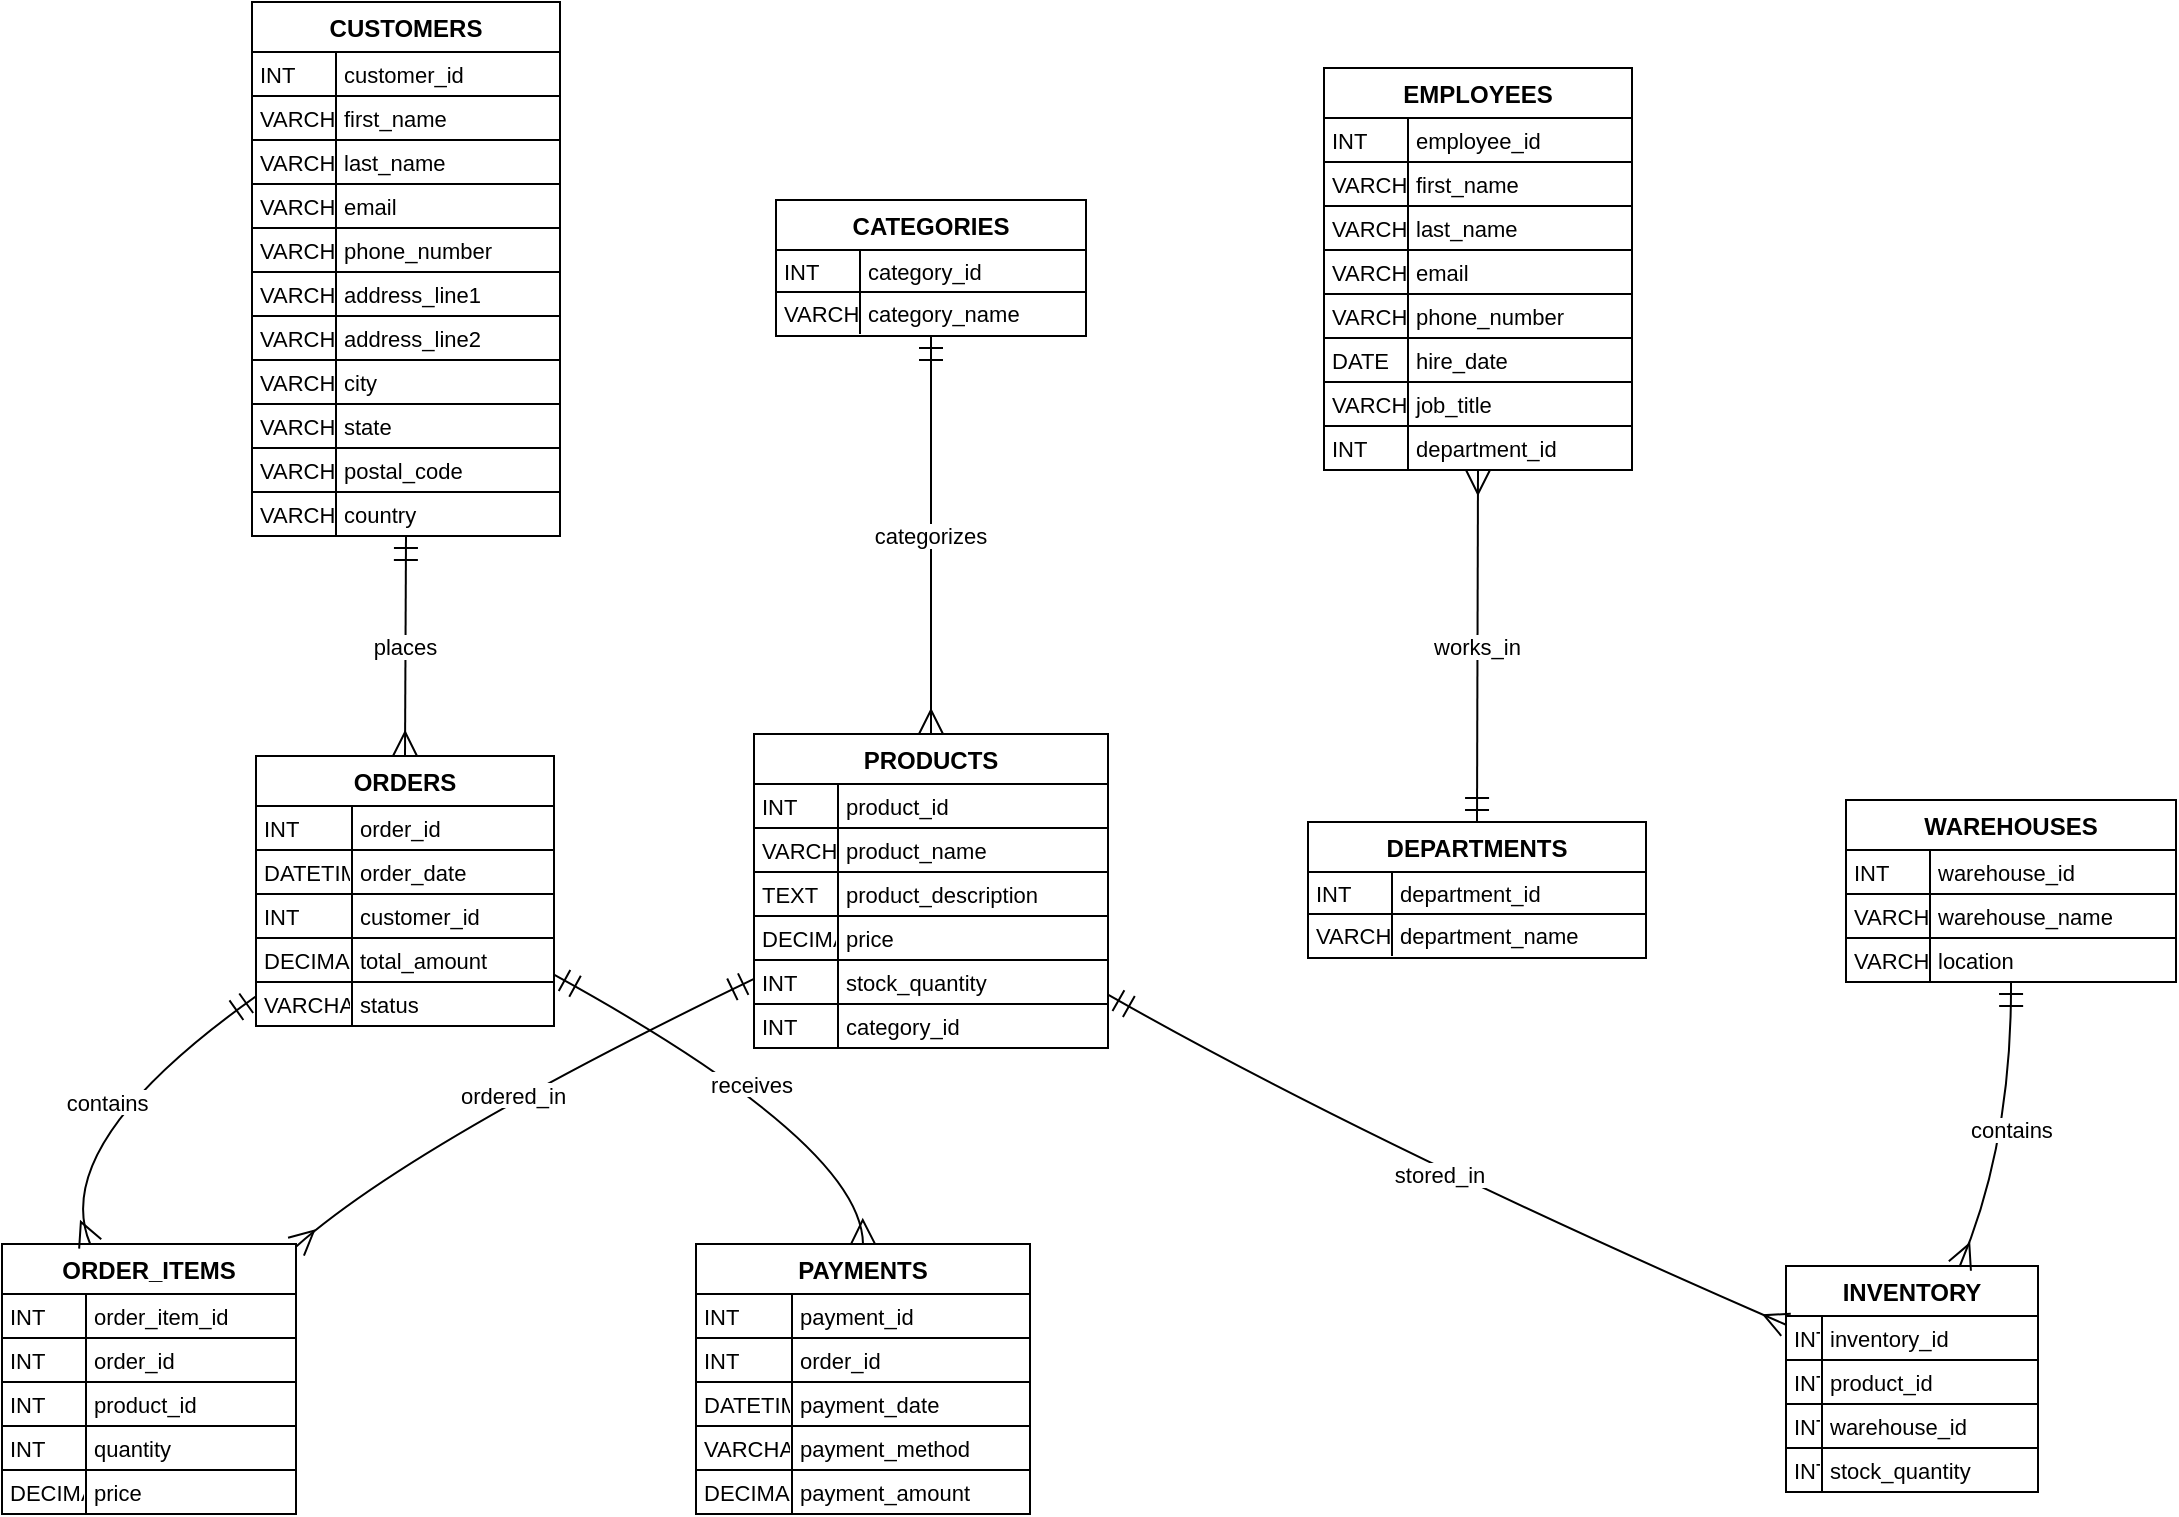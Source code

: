 <mxfile version="24.7.8">
  <diagram name="Page-1" id="r8Dfu65wty1_MkGn0qsw">
    <mxGraphModel dx="1050" dy="557" grid="1" gridSize="10" guides="1" tooltips="1" connect="1" arrows="1" fold="1" page="1" pageScale="1" pageWidth="850" pageHeight="1100" math="0" shadow="0">
      <root>
        <mxCell id="0" />
        <mxCell id="1" parent="0" />
        <mxCell id="YgHZ7c1HziSh-qsxgnrY-1" value="CUSTOMERS" style="shape=table;startSize=25;container=1;collapsible=0;childLayout=tableLayout;fixedRows=1;rowLines=1;fontStyle=1;align=center;resizeLast=1;" vertex="1" parent="1">
          <mxGeometry x="145" y="20" width="154" height="267" as="geometry" />
        </mxCell>
        <mxCell id="YgHZ7c1HziSh-qsxgnrY-2" style="shape=tableRow;horizontal=0;startSize=0;swimlaneHead=0;swimlaneBody=0;fillColor=none;collapsible=0;dropTarget=0;points=[[0,0.5],[1,0.5]];portConstraint=eastwest;top=0;left=0;right=0;bottom=0;" vertex="1" parent="YgHZ7c1HziSh-qsxgnrY-1">
          <mxGeometry y="25" width="154" height="22" as="geometry" />
        </mxCell>
        <mxCell id="YgHZ7c1HziSh-qsxgnrY-3" value="INT" style="shape=partialRectangle;connectable=0;fillColor=none;top=0;left=0;bottom=0;right=0;align=left;spacingLeft=2;overflow=hidden;fontSize=11;" vertex="1" parent="YgHZ7c1HziSh-qsxgnrY-2">
          <mxGeometry width="42" height="22" as="geometry">
            <mxRectangle width="42" height="22" as="alternateBounds" />
          </mxGeometry>
        </mxCell>
        <mxCell id="YgHZ7c1HziSh-qsxgnrY-4" value="customer_id" style="shape=partialRectangle;connectable=0;fillColor=none;top=0;left=0;bottom=0;right=0;align=left;spacingLeft=2;overflow=hidden;fontSize=11;" vertex="1" parent="YgHZ7c1HziSh-qsxgnrY-2">
          <mxGeometry x="42" width="112" height="22" as="geometry">
            <mxRectangle width="112" height="22" as="alternateBounds" />
          </mxGeometry>
        </mxCell>
        <mxCell id="YgHZ7c1HziSh-qsxgnrY-5" style="shape=tableRow;horizontal=0;startSize=0;swimlaneHead=0;swimlaneBody=0;fillColor=none;collapsible=0;dropTarget=0;points=[[0,0.5],[1,0.5]];portConstraint=eastwest;top=0;left=0;right=0;bottom=0;" vertex="1" parent="YgHZ7c1HziSh-qsxgnrY-1">
          <mxGeometry y="47" width="154" height="22" as="geometry" />
        </mxCell>
        <mxCell id="YgHZ7c1HziSh-qsxgnrY-6" value="VARCHAR" style="shape=partialRectangle;connectable=0;fillColor=none;top=0;left=0;bottom=0;right=0;align=left;spacingLeft=2;overflow=hidden;fontSize=11;" vertex="1" parent="YgHZ7c1HziSh-qsxgnrY-5">
          <mxGeometry width="42" height="22" as="geometry">
            <mxRectangle width="42" height="22" as="alternateBounds" />
          </mxGeometry>
        </mxCell>
        <mxCell id="YgHZ7c1HziSh-qsxgnrY-7" value="first_name" style="shape=partialRectangle;connectable=0;fillColor=none;top=0;left=0;bottom=0;right=0;align=left;spacingLeft=2;overflow=hidden;fontSize=11;" vertex="1" parent="YgHZ7c1HziSh-qsxgnrY-5">
          <mxGeometry x="42" width="112" height="22" as="geometry">
            <mxRectangle width="112" height="22" as="alternateBounds" />
          </mxGeometry>
        </mxCell>
        <mxCell id="YgHZ7c1HziSh-qsxgnrY-8" style="shape=tableRow;horizontal=0;startSize=0;swimlaneHead=0;swimlaneBody=0;fillColor=none;collapsible=0;dropTarget=0;points=[[0,0.5],[1,0.5]];portConstraint=eastwest;top=0;left=0;right=0;bottom=0;" vertex="1" parent="YgHZ7c1HziSh-qsxgnrY-1">
          <mxGeometry y="69" width="154" height="22" as="geometry" />
        </mxCell>
        <mxCell id="YgHZ7c1HziSh-qsxgnrY-9" value="VARCHAR" style="shape=partialRectangle;connectable=0;fillColor=none;top=0;left=0;bottom=0;right=0;align=left;spacingLeft=2;overflow=hidden;fontSize=11;" vertex="1" parent="YgHZ7c1HziSh-qsxgnrY-8">
          <mxGeometry width="42" height="22" as="geometry">
            <mxRectangle width="42" height="22" as="alternateBounds" />
          </mxGeometry>
        </mxCell>
        <mxCell id="YgHZ7c1HziSh-qsxgnrY-10" value="last_name" style="shape=partialRectangle;connectable=0;fillColor=none;top=0;left=0;bottom=0;right=0;align=left;spacingLeft=2;overflow=hidden;fontSize=11;" vertex="1" parent="YgHZ7c1HziSh-qsxgnrY-8">
          <mxGeometry x="42" width="112" height="22" as="geometry">
            <mxRectangle width="112" height="22" as="alternateBounds" />
          </mxGeometry>
        </mxCell>
        <mxCell id="YgHZ7c1HziSh-qsxgnrY-11" style="shape=tableRow;horizontal=0;startSize=0;swimlaneHead=0;swimlaneBody=0;fillColor=none;collapsible=0;dropTarget=0;points=[[0,0.5],[1,0.5]];portConstraint=eastwest;top=0;left=0;right=0;bottom=0;" vertex="1" parent="YgHZ7c1HziSh-qsxgnrY-1">
          <mxGeometry y="91" width="154" height="22" as="geometry" />
        </mxCell>
        <mxCell id="YgHZ7c1HziSh-qsxgnrY-12" value="VARCHAR" style="shape=partialRectangle;connectable=0;fillColor=none;top=0;left=0;bottom=0;right=0;align=left;spacingLeft=2;overflow=hidden;fontSize=11;" vertex="1" parent="YgHZ7c1HziSh-qsxgnrY-11">
          <mxGeometry width="42" height="22" as="geometry">
            <mxRectangle width="42" height="22" as="alternateBounds" />
          </mxGeometry>
        </mxCell>
        <mxCell id="YgHZ7c1HziSh-qsxgnrY-13" value="email" style="shape=partialRectangle;connectable=0;fillColor=none;top=0;left=0;bottom=0;right=0;align=left;spacingLeft=2;overflow=hidden;fontSize=11;" vertex="1" parent="YgHZ7c1HziSh-qsxgnrY-11">
          <mxGeometry x="42" width="112" height="22" as="geometry">
            <mxRectangle width="112" height="22" as="alternateBounds" />
          </mxGeometry>
        </mxCell>
        <mxCell id="YgHZ7c1HziSh-qsxgnrY-14" style="shape=tableRow;horizontal=0;startSize=0;swimlaneHead=0;swimlaneBody=0;fillColor=none;collapsible=0;dropTarget=0;points=[[0,0.5],[1,0.5]];portConstraint=eastwest;top=0;left=0;right=0;bottom=0;" vertex="1" parent="YgHZ7c1HziSh-qsxgnrY-1">
          <mxGeometry y="113" width="154" height="22" as="geometry" />
        </mxCell>
        <mxCell id="YgHZ7c1HziSh-qsxgnrY-15" value="VARCHAR" style="shape=partialRectangle;connectable=0;fillColor=none;top=0;left=0;bottom=0;right=0;align=left;spacingLeft=2;overflow=hidden;fontSize=11;" vertex="1" parent="YgHZ7c1HziSh-qsxgnrY-14">
          <mxGeometry width="42" height="22" as="geometry">
            <mxRectangle width="42" height="22" as="alternateBounds" />
          </mxGeometry>
        </mxCell>
        <mxCell id="YgHZ7c1HziSh-qsxgnrY-16" value="phone_number" style="shape=partialRectangle;connectable=0;fillColor=none;top=0;left=0;bottom=0;right=0;align=left;spacingLeft=2;overflow=hidden;fontSize=11;" vertex="1" parent="YgHZ7c1HziSh-qsxgnrY-14">
          <mxGeometry x="42" width="112" height="22" as="geometry">
            <mxRectangle width="112" height="22" as="alternateBounds" />
          </mxGeometry>
        </mxCell>
        <mxCell id="YgHZ7c1HziSh-qsxgnrY-17" style="shape=tableRow;horizontal=0;startSize=0;swimlaneHead=0;swimlaneBody=0;fillColor=none;collapsible=0;dropTarget=0;points=[[0,0.5],[1,0.5]];portConstraint=eastwest;top=0;left=0;right=0;bottom=0;" vertex="1" parent="YgHZ7c1HziSh-qsxgnrY-1">
          <mxGeometry y="135" width="154" height="22" as="geometry" />
        </mxCell>
        <mxCell id="YgHZ7c1HziSh-qsxgnrY-18" value="VARCHAR" style="shape=partialRectangle;connectable=0;fillColor=none;top=0;left=0;bottom=0;right=0;align=left;spacingLeft=2;overflow=hidden;fontSize=11;" vertex="1" parent="YgHZ7c1HziSh-qsxgnrY-17">
          <mxGeometry width="42" height="22" as="geometry">
            <mxRectangle width="42" height="22" as="alternateBounds" />
          </mxGeometry>
        </mxCell>
        <mxCell id="YgHZ7c1HziSh-qsxgnrY-19" value="address_line1" style="shape=partialRectangle;connectable=0;fillColor=none;top=0;left=0;bottom=0;right=0;align=left;spacingLeft=2;overflow=hidden;fontSize=11;" vertex="1" parent="YgHZ7c1HziSh-qsxgnrY-17">
          <mxGeometry x="42" width="112" height="22" as="geometry">
            <mxRectangle width="112" height="22" as="alternateBounds" />
          </mxGeometry>
        </mxCell>
        <mxCell id="YgHZ7c1HziSh-qsxgnrY-20" style="shape=tableRow;horizontal=0;startSize=0;swimlaneHead=0;swimlaneBody=0;fillColor=none;collapsible=0;dropTarget=0;points=[[0,0.5],[1,0.5]];portConstraint=eastwest;top=0;left=0;right=0;bottom=0;" vertex="1" parent="YgHZ7c1HziSh-qsxgnrY-1">
          <mxGeometry y="157" width="154" height="22" as="geometry" />
        </mxCell>
        <mxCell id="YgHZ7c1HziSh-qsxgnrY-21" value="VARCHAR" style="shape=partialRectangle;connectable=0;fillColor=none;top=0;left=0;bottom=0;right=0;align=left;spacingLeft=2;overflow=hidden;fontSize=11;" vertex="1" parent="YgHZ7c1HziSh-qsxgnrY-20">
          <mxGeometry width="42" height="22" as="geometry">
            <mxRectangle width="42" height="22" as="alternateBounds" />
          </mxGeometry>
        </mxCell>
        <mxCell id="YgHZ7c1HziSh-qsxgnrY-22" value="address_line2" style="shape=partialRectangle;connectable=0;fillColor=none;top=0;left=0;bottom=0;right=0;align=left;spacingLeft=2;overflow=hidden;fontSize=11;" vertex="1" parent="YgHZ7c1HziSh-qsxgnrY-20">
          <mxGeometry x="42" width="112" height="22" as="geometry">
            <mxRectangle width="112" height="22" as="alternateBounds" />
          </mxGeometry>
        </mxCell>
        <mxCell id="YgHZ7c1HziSh-qsxgnrY-23" style="shape=tableRow;horizontal=0;startSize=0;swimlaneHead=0;swimlaneBody=0;fillColor=none;collapsible=0;dropTarget=0;points=[[0,0.5],[1,0.5]];portConstraint=eastwest;top=0;left=0;right=0;bottom=0;" vertex="1" parent="YgHZ7c1HziSh-qsxgnrY-1">
          <mxGeometry y="179" width="154" height="22" as="geometry" />
        </mxCell>
        <mxCell id="YgHZ7c1HziSh-qsxgnrY-24" value="VARCHAR" style="shape=partialRectangle;connectable=0;fillColor=none;top=0;left=0;bottom=0;right=0;align=left;spacingLeft=2;overflow=hidden;fontSize=11;" vertex="1" parent="YgHZ7c1HziSh-qsxgnrY-23">
          <mxGeometry width="42" height="22" as="geometry">
            <mxRectangle width="42" height="22" as="alternateBounds" />
          </mxGeometry>
        </mxCell>
        <mxCell id="YgHZ7c1HziSh-qsxgnrY-25" value="city" style="shape=partialRectangle;connectable=0;fillColor=none;top=0;left=0;bottom=0;right=0;align=left;spacingLeft=2;overflow=hidden;fontSize=11;" vertex="1" parent="YgHZ7c1HziSh-qsxgnrY-23">
          <mxGeometry x="42" width="112" height="22" as="geometry">
            <mxRectangle width="112" height="22" as="alternateBounds" />
          </mxGeometry>
        </mxCell>
        <mxCell id="YgHZ7c1HziSh-qsxgnrY-26" style="shape=tableRow;horizontal=0;startSize=0;swimlaneHead=0;swimlaneBody=0;fillColor=none;collapsible=0;dropTarget=0;points=[[0,0.5],[1,0.5]];portConstraint=eastwest;top=0;left=0;right=0;bottom=0;" vertex="1" parent="YgHZ7c1HziSh-qsxgnrY-1">
          <mxGeometry y="201" width="154" height="22" as="geometry" />
        </mxCell>
        <mxCell id="YgHZ7c1HziSh-qsxgnrY-27" value="VARCHAR" style="shape=partialRectangle;connectable=0;fillColor=none;top=0;left=0;bottom=0;right=0;align=left;spacingLeft=2;overflow=hidden;fontSize=11;" vertex="1" parent="YgHZ7c1HziSh-qsxgnrY-26">
          <mxGeometry width="42" height="22" as="geometry">
            <mxRectangle width="42" height="22" as="alternateBounds" />
          </mxGeometry>
        </mxCell>
        <mxCell id="YgHZ7c1HziSh-qsxgnrY-28" value="state" style="shape=partialRectangle;connectable=0;fillColor=none;top=0;left=0;bottom=0;right=0;align=left;spacingLeft=2;overflow=hidden;fontSize=11;" vertex="1" parent="YgHZ7c1HziSh-qsxgnrY-26">
          <mxGeometry x="42" width="112" height="22" as="geometry">
            <mxRectangle width="112" height="22" as="alternateBounds" />
          </mxGeometry>
        </mxCell>
        <mxCell id="YgHZ7c1HziSh-qsxgnrY-29" style="shape=tableRow;horizontal=0;startSize=0;swimlaneHead=0;swimlaneBody=0;fillColor=none;collapsible=0;dropTarget=0;points=[[0,0.5],[1,0.5]];portConstraint=eastwest;top=0;left=0;right=0;bottom=0;" vertex="1" parent="YgHZ7c1HziSh-qsxgnrY-1">
          <mxGeometry y="223" width="154" height="22" as="geometry" />
        </mxCell>
        <mxCell id="YgHZ7c1HziSh-qsxgnrY-30" value="VARCHAR" style="shape=partialRectangle;connectable=0;fillColor=none;top=0;left=0;bottom=0;right=0;align=left;spacingLeft=2;overflow=hidden;fontSize=11;" vertex="1" parent="YgHZ7c1HziSh-qsxgnrY-29">
          <mxGeometry width="42" height="22" as="geometry">
            <mxRectangle width="42" height="22" as="alternateBounds" />
          </mxGeometry>
        </mxCell>
        <mxCell id="YgHZ7c1HziSh-qsxgnrY-31" value="postal_code" style="shape=partialRectangle;connectable=0;fillColor=none;top=0;left=0;bottom=0;right=0;align=left;spacingLeft=2;overflow=hidden;fontSize=11;" vertex="1" parent="YgHZ7c1HziSh-qsxgnrY-29">
          <mxGeometry x="42" width="112" height="22" as="geometry">
            <mxRectangle width="112" height="22" as="alternateBounds" />
          </mxGeometry>
        </mxCell>
        <mxCell id="YgHZ7c1HziSh-qsxgnrY-32" style="shape=tableRow;horizontal=0;startSize=0;swimlaneHead=0;swimlaneBody=0;fillColor=none;collapsible=0;dropTarget=0;points=[[0,0.5],[1,0.5]];portConstraint=eastwest;top=0;left=0;right=0;bottom=0;" vertex="1" parent="YgHZ7c1HziSh-qsxgnrY-1">
          <mxGeometry y="245" width="154" height="22" as="geometry" />
        </mxCell>
        <mxCell id="YgHZ7c1HziSh-qsxgnrY-33" value="VARCHAR" style="shape=partialRectangle;connectable=0;fillColor=none;top=0;left=0;bottom=0;right=0;align=left;spacingLeft=2;overflow=hidden;fontSize=11;" vertex="1" parent="YgHZ7c1HziSh-qsxgnrY-32">
          <mxGeometry width="42" height="22" as="geometry">
            <mxRectangle width="42" height="22" as="alternateBounds" />
          </mxGeometry>
        </mxCell>
        <mxCell id="YgHZ7c1HziSh-qsxgnrY-34" value="country" style="shape=partialRectangle;connectable=0;fillColor=none;top=0;left=0;bottom=0;right=0;align=left;spacingLeft=2;overflow=hidden;fontSize=11;" vertex="1" parent="YgHZ7c1HziSh-qsxgnrY-32">
          <mxGeometry x="42" width="112" height="22" as="geometry">
            <mxRectangle width="112" height="22" as="alternateBounds" />
          </mxGeometry>
        </mxCell>
        <mxCell id="YgHZ7c1HziSh-qsxgnrY-35" value="PRODUCTS" style="shape=table;startSize=25;container=1;collapsible=0;childLayout=tableLayout;fixedRows=1;rowLines=1;fontStyle=1;align=center;resizeLast=1;" vertex="1" parent="1">
          <mxGeometry x="396" y="386" width="177" height="157" as="geometry" />
        </mxCell>
        <mxCell id="YgHZ7c1HziSh-qsxgnrY-36" style="shape=tableRow;horizontal=0;startSize=0;swimlaneHead=0;swimlaneBody=0;fillColor=none;collapsible=0;dropTarget=0;points=[[0,0.5],[1,0.5]];portConstraint=eastwest;top=0;left=0;right=0;bottom=0;" vertex="1" parent="YgHZ7c1HziSh-qsxgnrY-35">
          <mxGeometry y="25" width="177" height="22" as="geometry" />
        </mxCell>
        <mxCell id="YgHZ7c1HziSh-qsxgnrY-37" value="INT" style="shape=partialRectangle;connectable=0;fillColor=none;top=0;left=0;bottom=0;right=0;align=left;spacingLeft=2;overflow=hidden;fontSize=11;" vertex="1" parent="YgHZ7c1HziSh-qsxgnrY-36">
          <mxGeometry width="42" height="22" as="geometry">
            <mxRectangle width="42" height="22" as="alternateBounds" />
          </mxGeometry>
        </mxCell>
        <mxCell id="YgHZ7c1HziSh-qsxgnrY-38" value="product_id" style="shape=partialRectangle;connectable=0;fillColor=none;top=0;left=0;bottom=0;right=0;align=left;spacingLeft=2;overflow=hidden;fontSize=11;" vertex="1" parent="YgHZ7c1HziSh-qsxgnrY-36">
          <mxGeometry x="42" width="135" height="22" as="geometry">
            <mxRectangle width="135" height="22" as="alternateBounds" />
          </mxGeometry>
        </mxCell>
        <mxCell id="YgHZ7c1HziSh-qsxgnrY-39" style="shape=tableRow;horizontal=0;startSize=0;swimlaneHead=0;swimlaneBody=0;fillColor=none;collapsible=0;dropTarget=0;points=[[0,0.5],[1,0.5]];portConstraint=eastwest;top=0;left=0;right=0;bottom=0;" vertex="1" parent="YgHZ7c1HziSh-qsxgnrY-35">
          <mxGeometry y="47" width="177" height="22" as="geometry" />
        </mxCell>
        <mxCell id="YgHZ7c1HziSh-qsxgnrY-40" value="VARCHAR" style="shape=partialRectangle;connectable=0;fillColor=none;top=0;left=0;bottom=0;right=0;align=left;spacingLeft=2;overflow=hidden;fontSize=11;" vertex="1" parent="YgHZ7c1HziSh-qsxgnrY-39">
          <mxGeometry width="42" height="22" as="geometry">
            <mxRectangle width="42" height="22" as="alternateBounds" />
          </mxGeometry>
        </mxCell>
        <mxCell id="YgHZ7c1HziSh-qsxgnrY-41" value="product_name" style="shape=partialRectangle;connectable=0;fillColor=none;top=0;left=0;bottom=0;right=0;align=left;spacingLeft=2;overflow=hidden;fontSize=11;" vertex="1" parent="YgHZ7c1HziSh-qsxgnrY-39">
          <mxGeometry x="42" width="135" height="22" as="geometry">
            <mxRectangle width="135" height="22" as="alternateBounds" />
          </mxGeometry>
        </mxCell>
        <mxCell id="YgHZ7c1HziSh-qsxgnrY-42" style="shape=tableRow;horizontal=0;startSize=0;swimlaneHead=0;swimlaneBody=0;fillColor=none;collapsible=0;dropTarget=0;points=[[0,0.5],[1,0.5]];portConstraint=eastwest;top=0;left=0;right=0;bottom=0;" vertex="1" parent="YgHZ7c1HziSh-qsxgnrY-35">
          <mxGeometry y="69" width="177" height="22" as="geometry" />
        </mxCell>
        <mxCell id="YgHZ7c1HziSh-qsxgnrY-43" value="TEXT" style="shape=partialRectangle;connectable=0;fillColor=none;top=0;left=0;bottom=0;right=0;align=left;spacingLeft=2;overflow=hidden;fontSize=11;" vertex="1" parent="YgHZ7c1HziSh-qsxgnrY-42">
          <mxGeometry width="42" height="22" as="geometry">
            <mxRectangle width="42" height="22" as="alternateBounds" />
          </mxGeometry>
        </mxCell>
        <mxCell id="YgHZ7c1HziSh-qsxgnrY-44" value="product_description" style="shape=partialRectangle;connectable=0;fillColor=none;top=0;left=0;bottom=0;right=0;align=left;spacingLeft=2;overflow=hidden;fontSize=11;" vertex="1" parent="YgHZ7c1HziSh-qsxgnrY-42">
          <mxGeometry x="42" width="135" height="22" as="geometry">
            <mxRectangle width="135" height="22" as="alternateBounds" />
          </mxGeometry>
        </mxCell>
        <mxCell id="YgHZ7c1HziSh-qsxgnrY-45" style="shape=tableRow;horizontal=0;startSize=0;swimlaneHead=0;swimlaneBody=0;fillColor=none;collapsible=0;dropTarget=0;points=[[0,0.5],[1,0.5]];portConstraint=eastwest;top=0;left=0;right=0;bottom=0;" vertex="1" parent="YgHZ7c1HziSh-qsxgnrY-35">
          <mxGeometry y="91" width="177" height="22" as="geometry" />
        </mxCell>
        <mxCell id="YgHZ7c1HziSh-qsxgnrY-46" value="DECIMAL" style="shape=partialRectangle;connectable=0;fillColor=none;top=0;left=0;bottom=0;right=0;align=left;spacingLeft=2;overflow=hidden;fontSize=11;" vertex="1" parent="YgHZ7c1HziSh-qsxgnrY-45">
          <mxGeometry width="42" height="22" as="geometry">
            <mxRectangle width="42" height="22" as="alternateBounds" />
          </mxGeometry>
        </mxCell>
        <mxCell id="YgHZ7c1HziSh-qsxgnrY-47" value="price" style="shape=partialRectangle;connectable=0;fillColor=none;top=0;left=0;bottom=0;right=0;align=left;spacingLeft=2;overflow=hidden;fontSize=11;" vertex="1" parent="YgHZ7c1HziSh-qsxgnrY-45">
          <mxGeometry x="42" width="135" height="22" as="geometry">
            <mxRectangle width="135" height="22" as="alternateBounds" />
          </mxGeometry>
        </mxCell>
        <mxCell id="YgHZ7c1HziSh-qsxgnrY-48" style="shape=tableRow;horizontal=0;startSize=0;swimlaneHead=0;swimlaneBody=0;fillColor=none;collapsible=0;dropTarget=0;points=[[0,0.5],[1,0.5]];portConstraint=eastwest;top=0;left=0;right=0;bottom=0;" vertex="1" parent="YgHZ7c1HziSh-qsxgnrY-35">
          <mxGeometry y="113" width="177" height="22" as="geometry" />
        </mxCell>
        <mxCell id="YgHZ7c1HziSh-qsxgnrY-49" value="INT" style="shape=partialRectangle;connectable=0;fillColor=none;top=0;left=0;bottom=0;right=0;align=left;spacingLeft=2;overflow=hidden;fontSize=11;" vertex="1" parent="YgHZ7c1HziSh-qsxgnrY-48">
          <mxGeometry width="42" height="22" as="geometry">
            <mxRectangle width="42" height="22" as="alternateBounds" />
          </mxGeometry>
        </mxCell>
        <mxCell id="YgHZ7c1HziSh-qsxgnrY-50" value="stock_quantity" style="shape=partialRectangle;connectable=0;fillColor=none;top=0;left=0;bottom=0;right=0;align=left;spacingLeft=2;overflow=hidden;fontSize=11;" vertex="1" parent="YgHZ7c1HziSh-qsxgnrY-48">
          <mxGeometry x="42" width="135" height="22" as="geometry">
            <mxRectangle width="135" height="22" as="alternateBounds" />
          </mxGeometry>
        </mxCell>
        <mxCell id="YgHZ7c1HziSh-qsxgnrY-51" style="shape=tableRow;horizontal=0;startSize=0;swimlaneHead=0;swimlaneBody=0;fillColor=none;collapsible=0;dropTarget=0;points=[[0,0.5],[1,0.5]];portConstraint=eastwest;top=0;left=0;right=0;bottom=0;" vertex="1" parent="YgHZ7c1HziSh-qsxgnrY-35">
          <mxGeometry y="135" width="177" height="22" as="geometry" />
        </mxCell>
        <mxCell id="YgHZ7c1HziSh-qsxgnrY-52" value="INT" style="shape=partialRectangle;connectable=0;fillColor=none;top=0;left=0;bottom=0;right=0;align=left;spacingLeft=2;overflow=hidden;fontSize=11;" vertex="1" parent="YgHZ7c1HziSh-qsxgnrY-51">
          <mxGeometry width="42" height="22" as="geometry">
            <mxRectangle width="42" height="22" as="alternateBounds" />
          </mxGeometry>
        </mxCell>
        <mxCell id="YgHZ7c1HziSh-qsxgnrY-53" value="category_id" style="shape=partialRectangle;connectable=0;fillColor=none;top=0;left=0;bottom=0;right=0;align=left;spacingLeft=2;overflow=hidden;fontSize=11;" vertex="1" parent="YgHZ7c1HziSh-qsxgnrY-51">
          <mxGeometry x="42" width="135" height="22" as="geometry">
            <mxRectangle width="135" height="22" as="alternateBounds" />
          </mxGeometry>
        </mxCell>
        <mxCell id="YgHZ7c1HziSh-qsxgnrY-54" value="ORDERS" style="shape=table;startSize=25;container=1;collapsible=0;childLayout=tableLayout;fixedRows=1;rowLines=1;fontStyle=1;align=center;resizeLast=1;" vertex="1" parent="1">
          <mxGeometry x="147" y="397" width="149" height="135" as="geometry" />
        </mxCell>
        <mxCell id="YgHZ7c1HziSh-qsxgnrY-55" style="shape=tableRow;horizontal=0;startSize=0;swimlaneHead=0;swimlaneBody=0;fillColor=none;collapsible=0;dropTarget=0;points=[[0,0.5],[1,0.5]];portConstraint=eastwest;top=0;left=0;right=0;bottom=0;" vertex="1" parent="YgHZ7c1HziSh-qsxgnrY-54">
          <mxGeometry y="25" width="149" height="22" as="geometry" />
        </mxCell>
        <mxCell id="YgHZ7c1HziSh-qsxgnrY-56" value="INT" style="shape=partialRectangle;connectable=0;fillColor=none;top=0;left=0;bottom=0;right=0;align=left;spacingLeft=2;overflow=hidden;fontSize=11;" vertex="1" parent="YgHZ7c1HziSh-qsxgnrY-55">
          <mxGeometry width="48" height="22" as="geometry">
            <mxRectangle width="48" height="22" as="alternateBounds" />
          </mxGeometry>
        </mxCell>
        <mxCell id="YgHZ7c1HziSh-qsxgnrY-57" value="order_id" style="shape=partialRectangle;connectable=0;fillColor=none;top=0;left=0;bottom=0;right=0;align=left;spacingLeft=2;overflow=hidden;fontSize=11;" vertex="1" parent="YgHZ7c1HziSh-qsxgnrY-55">
          <mxGeometry x="48" width="101" height="22" as="geometry">
            <mxRectangle width="101" height="22" as="alternateBounds" />
          </mxGeometry>
        </mxCell>
        <mxCell id="YgHZ7c1HziSh-qsxgnrY-58" style="shape=tableRow;horizontal=0;startSize=0;swimlaneHead=0;swimlaneBody=0;fillColor=none;collapsible=0;dropTarget=0;points=[[0,0.5],[1,0.5]];portConstraint=eastwest;top=0;left=0;right=0;bottom=0;" vertex="1" parent="YgHZ7c1HziSh-qsxgnrY-54">
          <mxGeometry y="47" width="149" height="22" as="geometry" />
        </mxCell>
        <mxCell id="YgHZ7c1HziSh-qsxgnrY-59" value="DATETIME" style="shape=partialRectangle;connectable=0;fillColor=none;top=0;left=0;bottom=0;right=0;align=left;spacingLeft=2;overflow=hidden;fontSize=11;" vertex="1" parent="YgHZ7c1HziSh-qsxgnrY-58">
          <mxGeometry width="48" height="22" as="geometry">
            <mxRectangle width="48" height="22" as="alternateBounds" />
          </mxGeometry>
        </mxCell>
        <mxCell id="YgHZ7c1HziSh-qsxgnrY-60" value="order_date" style="shape=partialRectangle;connectable=0;fillColor=none;top=0;left=0;bottom=0;right=0;align=left;spacingLeft=2;overflow=hidden;fontSize=11;" vertex="1" parent="YgHZ7c1HziSh-qsxgnrY-58">
          <mxGeometry x="48" width="101" height="22" as="geometry">
            <mxRectangle width="101" height="22" as="alternateBounds" />
          </mxGeometry>
        </mxCell>
        <mxCell id="YgHZ7c1HziSh-qsxgnrY-61" style="shape=tableRow;horizontal=0;startSize=0;swimlaneHead=0;swimlaneBody=0;fillColor=none;collapsible=0;dropTarget=0;points=[[0,0.5],[1,0.5]];portConstraint=eastwest;top=0;left=0;right=0;bottom=0;" vertex="1" parent="YgHZ7c1HziSh-qsxgnrY-54">
          <mxGeometry y="69" width="149" height="22" as="geometry" />
        </mxCell>
        <mxCell id="YgHZ7c1HziSh-qsxgnrY-62" value="INT" style="shape=partialRectangle;connectable=0;fillColor=none;top=0;left=0;bottom=0;right=0;align=left;spacingLeft=2;overflow=hidden;fontSize=11;" vertex="1" parent="YgHZ7c1HziSh-qsxgnrY-61">
          <mxGeometry width="48" height="22" as="geometry">
            <mxRectangle width="48" height="22" as="alternateBounds" />
          </mxGeometry>
        </mxCell>
        <mxCell id="YgHZ7c1HziSh-qsxgnrY-63" value="customer_id" style="shape=partialRectangle;connectable=0;fillColor=none;top=0;left=0;bottom=0;right=0;align=left;spacingLeft=2;overflow=hidden;fontSize=11;" vertex="1" parent="YgHZ7c1HziSh-qsxgnrY-61">
          <mxGeometry x="48" width="101" height="22" as="geometry">
            <mxRectangle width="101" height="22" as="alternateBounds" />
          </mxGeometry>
        </mxCell>
        <mxCell id="YgHZ7c1HziSh-qsxgnrY-64" style="shape=tableRow;horizontal=0;startSize=0;swimlaneHead=0;swimlaneBody=0;fillColor=none;collapsible=0;dropTarget=0;points=[[0,0.5],[1,0.5]];portConstraint=eastwest;top=0;left=0;right=0;bottom=0;" vertex="1" parent="YgHZ7c1HziSh-qsxgnrY-54">
          <mxGeometry y="91" width="149" height="22" as="geometry" />
        </mxCell>
        <mxCell id="YgHZ7c1HziSh-qsxgnrY-65" value="DECIMAL" style="shape=partialRectangle;connectable=0;fillColor=none;top=0;left=0;bottom=0;right=0;align=left;spacingLeft=2;overflow=hidden;fontSize=11;" vertex="1" parent="YgHZ7c1HziSh-qsxgnrY-64">
          <mxGeometry width="48" height="22" as="geometry">
            <mxRectangle width="48" height="22" as="alternateBounds" />
          </mxGeometry>
        </mxCell>
        <mxCell id="YgHZ7c1HziSh-qsxgnrY-66" value="total_amount" style="shape=partialRectangle;connectable=0;fillColor=none;top=0;left=0;bottom=0;right=0;align=left;spacingLeft=2;overflow=hidden;fontSize=11;" vertex="1" parent="YgHZ7c1HziSh-qsxgnrY-64">
          <mxGeometry x="48" width="101" height="22" as="geometry">
            <mxRectangle width="101" height="22" as="alternateBounds" />
          </mxGeometry>
        </mxCell>
        <mxCell id="YgHZ7c1HziSh-qsxgnrY-67" style="shape=tableRow;horizontal=0;startSize=0;swimlaneHead=0;swimlaneBody=0;fillColor=none;collapsible=0;dropTarget=0;points=[[0,0.5],[1,0.5]];portConstraint=eastwest;top=0;left=0;right=0;bottom=0;" vertex="1" parent="YgHZ7c1HziSh-qsxgnrY-54">
          <mxGeometry y="113" width="149" height="22" as="geometry" />
        </mxCell>
        <mxCell id="YgHZ7c1HziSh-qsxgnrY-68" value="VARCHAR" style="shape=partialRectangle;connectable=0;fillColor=none;top=0;left=0;bottom=0;right=0;align=left;spacingLeft=2;overflow=hidden;fontSize=11;" vertex="1" parent="YgHZ7c1HziSh-qsxgnrY-67">
          <mxGeometry width="48" height="22" as="geometry">
            <mxRectangle width="48" height="22" as="alternateBounds" />
          </mxGeometry>
        </mxCell>
        <mxCell id="YgHZ7c1HziSh-qsxgnrY-69" value="status" style="shape=partialRectangle;connectable=0;fillColor=none;top=0;left=0;bottom=0;right=0;align=left;spacingLeft=2;overflow=hidden;fontSize=11;" vertex="1" parent="YgHZ7c1HziSh-qsxgnrY-67">
          <mxGeometry x="48" width="101" height="22" as="geometry">
            <mxRectangle width="101" height="22" as="alternateBounds" />
          </mxGeometry>
        </mxCell>
        <mxCell id="YgHZ7c1HziSh-qsxgnrY-70" value="ORDER_ITEMS" style="shape=table;startSize=25;container=1;collapsible=0;childLayout=tableLayout;fixedRows=1;rowLines=1;fontStyle=1;align=center;resizeLast=1;" vertex="1" parent="1">
          <mxGeometry x="20" y="641" width="147" height="135" as="geometry" />
        </mxCell>
        <mxCell id="YgHZ7c1HziSh-qsxgnrY-71" style="shape=tableRow;horizontal=0;startSize=0;swimlaneHead=0;swimlaneBody=0;fillColor=none;collapsible=0;dropTarget=0;points=[[0,0.5],[1,0.5]];portConstraint=eastwest;top=0;left=0;right=0;bottom=0;" vertex="1" parent="YgHZ7c1HziSh-qsxgnrY-70">
          <mxGeometry y="25" width="147" height="22" as="geometry" />
        </mxCell>
        <mxCell id="YgHZ7c1HziSh-qsxgnrY-72" value="INT" style="shape=partialRectangle;connectable=0;fillColor=none;top=0;left=0;bottom=0;right=0;align=left;spacingLeft=2;overflow=hidden;fontSize=11;" vertex="1" parent="YgHZ7c1HziSh-qsxgnrY-71">
          <mxGeometry width="42" height="22" as="geometry">
            <mxRectangle width="42" height="22" as="alternateBounds" />
          </mxGeometry>
        </mxCell>
        <mxCell id="YgHZ7c1HziSh-qsxgnrY-73" value="order_item_id" style="shape=partialRectangle;connectable=0;fillColor=none;top=0;left=0;bottom=0;right=0;align=left;spacingLeft=2;overflow=hidden;fontSize=11;" vertex="1" parent="YgHZ7c1HziSh-qsxgnrY-71">
          <mxGeometry x="42" width="105" height="22" as="geometry">
            <mxRectangle width="105" height="22" as="alternateBounds" />
          </mxGeometry>
        </mxCell>
        <mxCell id="YgHZ7c1HziSh-qsxgnrY-74" style="shape=tableRow;horizontal=0;startSize=0;swimlaneHead=0;swimlaneBody=0;fillColor=none;collapsible=0;dropTarget=0;points=[[0,0.5],[1,0.5]];portConstraint=eastwest;top=0;left=0;right=0;bottom=0;" vertex="1" parent="YgHZ7c1HziSh-qsxgnrY-70">
          <mxGeometry y="47" width="147" height="22" as="geometry" />
        </mxCell>
        <mxCell id="YgHZ7c1HziSh-qsxgnrY-75" value="INT" style="shape=partialRectangle;connectable=0;fillColor=none;top=0;left=0;bottom=0;right=0;align=left;spacingLeft=2;overflow=hidden;fontSize=11;" vertex="1" parent="YgHZ7c1HziSh-qsxgnrY-74">
          <mxGeometry width="42" height="22" as="geometry">
            <mxRectangle width="42" height="22" as="alternateBounds" />
          </mxGeometry>
        </mxCell>
        <mxCell id="YgHZ7c1HziSh-qsxgnrY-76" value="order_id" style="shape=partialRectangle;connectable=0;fillColor=none;top=0;left=0;bottom=0;right=0;align=left;spacingLeft=2;overflow=hidden;fontSize=11;" vertex="1" parent="YgHZ7c1HziSh-qsxgnrY-74">
          <mxGeometry x="42" width="105" height="22" as="geometry">
            <mxRectangle width="105" height="22" as="alternateBounds" />
          </mxGeometry>
        </mxCell>
        <mxCell id="YgHZ7c1HziSh-qsxgnrY-77" style="shape=tableRow;horizontal=0;startSize=0;swimlaneHead=0;swimlaneBody=0;fillColor=none;collapsible=0;dropTarget=0;points=[[0,0.5],[1,0.5]];portConstraint=eastwest;top=0;left=0;right=0;bottom=0;" vertex="1" parent="YgHZ7c1HziSh-qsxgnrY-70">
          <mxGeometry y="69" width="147" height="22" as="geometry" />
        </mxCell>
        <mxCell id="YgHZ7c1HziSh-qsxgnrY-78" value="INT" style="shape=partialRectangle;connectable=0;fillColor=none;top=0;left=0;bottom=0;right=0;align=left;spacingLeft=2;overflow=hidden;fontSize=11;" vertex="1" parent="YgHZ7c1HziSh-qsxgnrY-77">
          <mxGeometry width="42" height="22" as="geometry">
            <mxRectangle width="42" height="22" as="alternateBounds" />
          </mxGeometry>
        </mxCell>
        <mxCell id="YgHZ7c1HziSh-qsxgnrY-79" value="product_id" style="shape=partialRectangle;connectable=0;fillColor=none;top=0;left=0;bottom=0;right=0;align=left;spacingLeft=2;overflow=hidden;fontSize=11;" vertex="1" parent="YgHZ7c1HziSh-qsxgnrY-77">
          <mxGeometry x="42" width="105" height="22" as="geometry">
            <mxRectangle width="105" height="22" as="alternateBounds" />
          </mxGeometry>
        </mxCell>
        <mxCell id="YgHZ7c1HziSh-qsxgnrY-80" style="shape=tableRow;horizontal=0;startSize=0;swimlaneHead=0;swimlaneBody=0;fillColor=none;collapsible=0;dropTarget=0;points=[[0,0.5],[1,0.5]];portConstraint=eastwest;top=0;left=0;right=0;bottom=0;" vertex="1" parent="YgHZ7c1HziSh-qsxgnrY-70">
          <mxGeometry y="91" width="147" height="22" as="geometry" />
        </mxCell>
        <mxCell id="YgHZ7c1HziSh-qsxgnrY-81" value="INT" style="shape=partialRectangle;connectable=0;fillColor=none;top=0;left=0;bottom=0;right=0;align=left;spacingLeft=2;overflow=hidden;fontSize=11;" vertex="1" parent="YgHZ7c1HziSh-qsxgnrY-80">
          <mxGeometry width="42" height="22" as="geometry">
            <mxRectangle width="42" height="22" as="alternateBounds" />
          </mxGeometry>
        </mxCell>
        <mxCell id="YgHZ7c1HziSh-qsxgnrY-82" value="quantity" style="shape=partialRectangle;connectable=0;fillColor=none;top=0;left=0;bottom=0;right=0;align=left;spacingLeft=2;overflow=hidden;fontSize=11;" vertex="1" parent="YgHZ7c1HziSh-qsxgnrY-80">
          <mxGeometry x="42" width="105" height="22" as="geometry">
            <mxRectangle width="105" height="22" as="alternateBounds" />
          </mxGeometry>
        </mxCell>
        <mxCell id="YgHZ7c1HziSh-qsxgnrY-83" style="shape=tableRow;horizontal=0;startSize=0;swimlaneHead=0;swimlaneBody=0;fillColor=none;collapsible=0;dropTarget=0;points=[[0,0.5],[1,0.5]];portConstraint=eastwest;top=0;left=0;right=0;bottom=0;" vertex="1" parent="YgHZ7c1HziSh-qsxgnrY-70">
          <mxGeometry y="113" width="147" height="22" as="geometry" />
        </mxCell>
        <mxCell id="YgHZ7c1HziSh-qsxgnrY-84" value="DECIMAL" style="shape=partialRectangle;connectable=0;fillColor=none;top=0;left=0;bottom=0;right=0;align=left;spacingLeft=2;overflow=hidden;fontSize=11;" vertex="1" parent="YgHZ7c1HziSh-qsxgnrY-83">
          <mxGeometry width="42" height="22" as="geometry">
            <mxRectangle width="42" height="22" as="alternateBounds" />
          </mxGeometry>
        </mxCell>
        <mxCell id="YgHZ7c1HziSh-qsxgnrY-85" value="price" style="shape=partialRectangle;connectable=0;fillColor=none;top=0;left=0;bottom=0;right=0;align=left;spacingLeft=2;overflow=hidden;fontSize=11;" vertex="1" parent="YgHZ7c1HziSh-qsxgnrY-83">
          <mxGeometry x="42" width="105" height="22" as="geometry">
            <mxRectangle width="105" height="22" as="alternateBounds" />
          </mxGeometry>
        </mxCell>
        <mxCell id="YgHZ7c1HziSh-qsxgnrY-86" value="CATEGORIES" style="shape=table;startSize=25;container=1;collapsible=0;childLayout=tableLayout;fixedRows=1;rowLines=1;fontStyle=1;align=center;resizeLast=1;" vertex="1" parent="1">
          <mxGeometry x="407" y="119" width="155" height="68" as="geometry" />
        </mxCell>
        <mxCell id="YgHZ7c1HziSh-qsxgnrY-87" style="shape=tableRow;horizontal=0;startSize=0;swimlaneHead=0;swimlaneBody=0;fillColor=none;collapsible=0;dropTarget=0;points=[[0,0.5],[1,0.5]];portConstraint=eastwest;top=0;left=0;right=0;bottom=0;" vertex="1" parent="YgHZ7c1HziSh-qsxgnrY-86">
          <mxGeometry y="25" width="155" height="21" as="geometry" />
        </mxCell>
        <mxCell id="YgHZ7c1HziSh-qsxgnrY-88" value="INT" style="shape=partialRectangle;connectable=0;fillColor=none;top=0;left=0;bottom=0;right=0;align=left;spacingLeft=2;overflow=hidden;fontSize=11;" vertex="1" parent="YgHZ7c1HziSh-qsxgnrY-87">
          <mxGeometry width="42" height="21" as="geometry">
            <mxRectangle width="42" height="21" as="alternateBounds" />
          </mxGeometry>
        </mxCell>
        <mxCell id="YgHZ7c1HziSh-qsxgnrY-89" value="category_id" style="shape=partialRectangle;connectable=0;fillColor=none;top=0;left=0;bottom=0;right=0;align=left;spacingLeft=2;overflow=hidden;fontSize=11;" vertex="1" parent="YgHZ7c1HziSh-qsxgnrY-87">
          <mxGeometry x="42" width="113" height="21" as="geometry">
            <mxRectangle width="113" height="21" as="alternateBounds" />
          </mxGeometry>
        </mxCell>
        <mxCell id="YgHZ7c1HziSh-qsxgnrY-90" style="shape=tableRow;horizontal=0;startSize=0;swimlaneHead=0;swimlaneBody=0;fillColor=none;collapsible=0;dropTarget=0;points=[[0,0.5],[1,0.5]];portConstraint=eastwest;top=0;left=0;right=0;bottom=0;" vertex="1" parent="YgHZ7c1HziSh-qsxgnrY-86">
          <mxGeometry y="46" width="155" height="21" as="geometry" />
        </mxCell>
        <mxCell id="YgHZ7c1HziSh-qsxgnrY-91" value="VARCHAR" style="shape=partialRectangle;connectable=0;fillColor=none;top=0;left=0;bottom=0;right=0;align=left;spacingLeft=2;overflow=hidden;fontSize=11;" vertex="1" parent="YgHZ7c1HziSh-qsxgnrY-90">
          <mxGeometry width="42" height="21" as="geometry">
            <mxRectangle width="42" height="21" as="alternateBounds" />
          </mxGeometry>
        </mxCell>
        <mxCell id="YgHZ7c1HziSh-qsxgnrY-92" value="category_name" style="shape=partialRectangle;connectable=0;fillColor=none;top=0;left=0;bottom=0;right=0;align=left;spacingLeft=2;overflow=hidden;fontSize=11;" vertex="1" parent="YgHZ7c1HziSh-qsxgnrY-90">
          <mxGeometry x="42" width="113" height="21" as="geometry">
            <mxRectangle width="113" height="21" as="alternateBounds" />
          </mxGeometry>
        </mxCell>
        <mxCell id="YgHZ7c1HziSh-qsxgnrY-93" value="PAYMENTS" style="shape=table;startSize=25;container=1;collapsible=0;childLayout=tableLayout;fixedRows=1;rowLines=1;fontStyle=1;align=center;resizeLast=1;" vertex="1" parent="1">
          <mxGeometry x="367" y="641" width="167" height="135" as="geometry" />
        </mxCell>
        <mxCell id="YgHZ7c1HziSh-qsxgnrY-94" style="shape=tableRow;horizontal=0;startSize=0;swimlaneHead=0;swimlaneBody=0;fillColor=none;collapsible=0;dropTarget=0;points=[[0,0.5],[1,0.5]];portConstraint=eastwest;top=0;left=0;right=0;bottom=0;" vertex="1" parent="YgHZ7c1HziSh-qsxgnrY-93">
          <mxGeometry y="25" width="167" height="22" as="geometry" />
        </mxCell>
        <mxCell id="YgHZ7c1HziSh-qsxgnrY-95" value="INT" style="shape=partialRectangle;connectable=0;fillColor=none;top=0;left=0;bottom=0;right=0;align=left;spacingLeft=2;overflow=hidden;fontSize=11;" vertex="1" parent="YgHZ7c1HziSh-qsxgnrY-94">
          <mxGeometry width="48" height="22" as="geometry">
            <mxRectangle width="48" height="22" as="alternateBounds" />
          </mxGeometry>
        </mxCell>
        <mxCell id="YgHZ7c1HziSh-qsxgnrY-96" value="payment_id" style="shape=partialRectangle;connectable=0;fillColor=none;top=0;left=0;bottom=0;right=0;align=left;spacingLeft=2;overflow=hidden;fontSize=11;" vertex="1" parent="YgHZ7c1HziSh-qsxgnrY-94">
          <mxGeometry x="48" width="119" height="22" as="geometry">
            <mxRectangle width="119" height="22" as="alternateBounds" />
          </mxGeometry>
        </mxCell>
        <mxCell id="YgHZ7c1HziSh-qsxgnrY-97" style="shape=tableRow;horizontal=0;startSize=0;swimlaneHead=0;swimlaneBody=0;fillColor=none;collapsible=0;dropTarget=0;points=[[0,0.5],[1,0.5]];portConstraint=eastwest;top=0;left=0;right=0;bottom=0;" vertex="1" parent="YgHZ7c1HziSh-qsxgnrY-93">
          <mxGeometry y="47" width="167" height="22" as="geometry" />
        </mxCell>
        <mxCell id="YgHZ7c1HziSh-qsxgnrY-98" value="INT" style="shape=partialRectangle;connectable=0;fillColor=none;top=0;left=0;bottom=0;right=0;align=left;spacingLeft=2;overflow=hidden;fontSize=11;" vertex="1" parent="YgHZ7c1HziSh-qsxgnrY-97">
          <mxGeometry width="48" height="22" as="geometry">
            <mxRectangle width="48" height="22" as="alternateBounds" />
          </mxGeometry>
        </mxCell>
        <mxCell id="YgHZ7c1HziSh-qsxgnrY-99" value="order_id" style="shape=partialRectangle;connectable=0;fillColor=none;top=0;left=0;bottom=0;right=0;align=left;spacingLeft=2;overflow=hidden;fontSize=11;" vertex="1" parent="YgHZ7c1HziSh-qsxgnrY-97">
          <mxGeometry x="48" width="119" height="22" as="geometry">
            <mxRectangle width="119" height="22" as="alternateBounds" />
          </mxGeometry>
        </mxCell>
        <mxCell id="YgHZ7c1HziSh-qsxgnrY-100" style="shape=tableRow;horizontal=0;startSize=0;swimlaneHead=0;swimlaneBody=0;fillColor=none;collapsible=0;dropTarget=0;points=[[0,0.5],[1,0.5]];portConstraint=eastwest;top=0;left=0;right=0;bottom=0;" vertex="1" parent="YgHZ7c1HziSh-qsxgnrY-93">
          <mxGeometry y="69" width="167" height="22" as="geometry" />
        </mxCell>
        <mxCell id="YgHZ7c1HziSh-qsxgnrY-101" value="DATETIME" style="shape=partialRectangle;connectable=0;fillColor=none;top=0;left=0;bottom=0;right=0;align=left;spacingLeft=2;overflow=hidden;fontSize=11;" vertex="1" parent="YgHZ7c1HziSh-qsxgnrY-100">
          <mxGeometry width="48" height="22" as="geometry">
            <mxRectangle width="48" height="22" as="alternateBounds" />
          </mxGeometry>
        </mxCell>
        <mxCell id="YgHZ7c1HziSh-qsxgnrY-102" value="payment_date" style="shape=partialRectangle;connectable=0;fillColor=none;top=0;left=0;bottom=0;right=0;align=left;spacingLeft=2;overflow=hidden;fontSize=11;" vertex="1" parent="YgHZ7c1HziSh-qsxgnrY-100">
          <mxGeometry x="48" width="119" height="22" as="geometry">
            <mxRectangle width="119" height="22" as="alternateBounds" />
          </mxGeometry>
        </mxCell>
        <mxCell id="YgHZ7c1HziSh-qsxgnrY-103" style="shape=tableRow;horizontal=0;startSize=0;swimlaneHead=0;swimlaneBody=0;fillColor=none;collapsible=0;dropTarget=0;points=[[0,0.5],[1,0.5]];portConstraint=eastwest;top=0;left=0;right=0;bottom=0;" vertex="1" parent="YgHZ7c1HziSh-qsxgnrY-93">
          <mxGeometry y="91" width="167" height="22" as="geometry" />
        </mxCell>
        <mxCell id="YgHZ7c1HziSh-qsxgnrY-104" value="VARCHAR" style="shape=partialRectangle;connectable=0;fillColor=none;top=0;left=0;bottom=0;right=0;align=left;spacingLeft=2;overflow=hidden;fontSize=11;" vertex="1" parent="YgHZ7c1HziSh-qsxgnrY-103">
          <mxGeometry width="48" height="22" as="geometry">
            <mxRectangle width="48" height="22" as="alternateBounds" />
          </mxGeometry>
        </mxCell>
        <mxCell id="YgHZ7c1HziSh-qsxgnrY-105" value="payment_method" style="shape=partialRectangle;connectable=0;fillColor=none;top=0;left=0;bottom=0;right=0;align=left;spacingLeft=2;overflow=hidden;fontSize=11;" vertex="1" parent="YgHZ7c1HziSh-qsxgnrY-103">
          <mxGeometry x="48" width="119" height="22" as="geometry">
            <mxRectangle width="119" height="22" as="alternateBounds" />
          </mxGeometry>
        </mxCell>
        <mxCell id="YgHZ7c1HziSh-qsxgnrY-106" style="shape=tableRow;horizontal=0;startSize=0;swimlaneHead=0;swimlaneBody=0;fillColor=none;collapsible=0;dropTarget=0;points=[[0,0.5],[1,0.5]];portConstraint=eastwest;top=0;left=0;right=0;bottom=0;" vertex="1" parent="YgHZ7c1HziSh-qsxgnrY-93">
          <mxGeometry y="113" width="167" height="22" as="geometry" />
        </mxCell>
        <mxCell id="YgHZ7c1HziSh-qsxgnrY-107" value="DECIMAL" style="shape=partialRectangle;connectable=0;fillColor=none;top=0;left=0;bottom=0;right=0;align=left;spacingLeft=2;overflow=hidden;fontSize=11;" vertex="1" parent="YgHZ7c1HziSh-qsxgnrY-106">
          <mxGeometry width="48" height="22" as="geometry">
            <mxRectangle width="48" height="22" as="alternateBounds" />
          </mxGeometry>
        </mxCell>
        <mxCell id="YgHZ7c1HziSh-qsxgnrY-108" value="payment_amount" style="shape=partialRectangle;connectable=0;fillColor=none;top=0;left=0;bottom=0;right=0;align=left;spacingLeft=2;overflow=hidden;fontSize=11;" vertex="1" parent="YgHZ7c1HziSh-qsxgnrY-106">
          <mxGeometry x="48" width="119" height="22" as="geometry">
            <mxRectangle width="119" height="22" as="alternateBounds" />
          </mxGeometry>
        </mxCell>
        <mxCell id="YgHZ7c1HziSh-qsxgnrY-109" value="EMPLOYEES" style="shape=table;startSize=25;container=1;collapsible=0;childLayout=tableLayout;fixedRows=1;rowLines=1;fontStyle=1;align=center;resizeLast=1;" vertex="1" parent="1">
          <mxGeometry x="681" y="53" width="154" height="201" as="geometry" />
        </mxCell>
        <mxCell id="YgHZ7c1HziSh-qsxgnrY-110" style="shape=tableRow;horizontal=0;startSize=0;swimlaneHead=0;swimlaneBody=0;fillColor=none;collapsible=0;dropTarget=0;points=[[0,0.5],[1,0.5]];portConstraint=eastwest;top=0;left=0;right=0;bottom=0;" vertex="1" parent="YgHZ7c1HziSh-qsxgnrY-109">
          <mxGeometry y="25" width="154" height="22" as="geometry" />
        </mxCell>
        <mxCell id="YgHZ7c1HziSh-qsxgnrY-111" value="INT" style="shape=partialRectangle;connectable=0;fillColor=none;top=0;left=0;bottom=0;right=0;align=left;spacingLeft=2;overflow=hidden;fontSize=11;" vertex="1" parent="YgHZ7c1HziSh-qsxgnrY-110">
          <mxGeometry width="42" height="22" as="geometry">
            <mxRectangle width="42" height="22" as="alternateBounds" />
          </mxGeometry>
        </mxCell>
        <mxCell id="YgHZ7c1HziSh-qsxgnrY-112" value="employee_id" style="shape=partialRectangle;connectable=0;fillColor=none;top=0;left=0;bottom=0;right=0;align=left;spacingLeft=2;overflow=hidden;fontSize=11;" vertex="1" parent="YgHZ7c1HziSh-qsxgnrY-110">
          <mxGeometry x="42" width="112" height="22" as="geometry">
            <mxRectangle width="112" height="22" as="alternateBounds" />
          </mxGeometry>
        </mxCell>
        <mxCell id="YgHZ7c1HziSh-qsxgnrY-113" style="shape=tableRow;horizontal=0;startSize=0;swimlaneHead=0;swimlaneBody=0;fillColor=none;collapsible=0;dropTarget=0;points=[[0,0.5],[1,0.5]];portConstraint=eastwest;top=0;left=0;right=0;bottom=0;" vertex="1" parent="YgHZ7c1HziSh-qsxgnrY-109">
          <mxGeometry y="47" width="154" height="22" as="geometry" />
        </mxCell>
        <mxCell id="YgHZ7c1HziSh-qsxgnrY-114" value="VARCHAR" style="shape=partialRectangle;connectable=0;fillColor=none;top=0;left=0;bottom=0;right=0;align=left;spacingLeft=2;overflow=hidden;fontSize=11;" vertex="1" parent="YgHZ7c1HziSh-qsxgnrY-113">
          <mxGeometry width="42" height="22" as="geometry">
            <mxRectangle width="42" height="22" as="alternateBounds" />
          </mxGeometry>
        </mxCell>
        <mxCell id="YgHZ7c1HziSh-qsxgnrY-115" value="first_name" style="shape=partialRectangle;connectable=0;fillColor=none;top=0;left=0;bottom=0;right=0;align=left;spacingLeft=2;overflow=hidden;fontSize=11;" vertex="1" parent="YgHZ7c1HziSh-qsxgnrY-113">
          <mxGeometry x="42" width="112" height="22" as="geometry">
            <mxRectangle width="112" height="22" as="alternateBounds" />
          </mxGeometry>
        </mxCell>
        <mxCell id="YgHZ7c1HziSh-qsxgnrY-116" style="shape=tableRow;horizontal=0;startSize=0;swimlaneHead=0;swimlaneBody=0;fillColor=none;collapsible=0;dropTarget=0;points=[[0,0.5],[1,0.5]];portConstraint=eastwest;top=0;left=0;right=0;bottom=0;" vertex="1" parent="YgHZ7c1HziSh-qsxgnrY-109">
          <mxGeometry y="69" width="154" height="22" as="geometry" />
        </mxCell>
        <mxCell id="YgHZ7c1HziSh-qsxgnrY-117" value="VARCHAR" style="shape=partialRectangle;connectable=0;fillColor=none;top=0;left=0;bottom=0;right=0;align=left;spacingLeft=2;overflow=hidden;fontSize=11;" vertex="1" parent="YgHZ7c1HziSh-qsxgnrY-116">
          <mxGeometry width="42" height="22" as="geometry">
            <mxRectangle width="42" height="22" as="alternateBounds" />
          </mxGeometry>
        </mxCell>
        <mxCell id="YgHZ7c1HziSh-qsxgnrY-118" value="last_name" style="shape=partialRectangle;connectable=0;fillColor=none;top=0;left=0;bottom=0;right=0;align=left;spacingLeft=2;overflow=hidden;fontSize=11;" vertex="1" parent="YgHZ7c1HziSh-qsxgnrY-116">
          <mxGeometry x="42" width="112" height="22" as="geometry">
            <mxRectangle width="112" height="22" as="alternateBounds" />
          </mxGeometry>
        </mxCell>
        <mxCell id="YgHZ7c1HziSh-qsxgnrY-119" style="shape=tableRow;horizontal=0;startSize=0;swimlaneHead=0;swimlaneBody=0;fillColor=none;collapsible=0;dropTarget=0;points=[[0,0.5],[1,0.5]];portConstraint=eastwest;top=0;left=0;right=0;bottom=0;" vertex="1" parent="YgHZ7c1HziSh-qsxgnrY-109">
          <mxGeometry y="91" width="154" height="22" as="geometry" />
        </mxCell>
        <mxCell id="YgHZ7c1HziSh-qsxgnrY-120" value="VARCHAR" style="shape=partialRectangle;connectable=0;fillColor=none;top=0;left=0;bottom=0;right=0;align=left;spacingLeft=2;overflow=hidden;fontSize=11;" vertex="1" parent="YgHZ7c1HziSh-qsxgnrY-119">
          <mxGeometry width="42" height="22" as="geometry">
            <mxRectangle width="42" height="22" as="alternateBounds" />
          </mxGeometry>
        </mxCell>
        <mxCell id="YgHZ7c1HziSh-qsxgnrY-121" value="email" style="shape=partialRectangle;connectable=0;fillColor=none;top=0;left=0;bottom=0;right=0;align=left;spacingLeft=2;overflow=hidden;fontSize=11;" vertex="1" parent="YgHZ7c1HziSh-qsxgnrY-119">
          <mxGeometry x="42" width="112" height="22" as="geometry">
            <mxRectangle width="112" height="22" as="alternateBounds" />
          </mxGeometry>
        </mxCell>
        <mxCell id="YgHZ7c1HziSh-qsxgnrY-122" style="shape=tableRow;horizontal=0;startSize=0;swimlaneHead=0;swimlaneBody=0;fillColor=none;collapsible=0;dropTarget=0;points=[[0,0.5],[1,0.5]];portConstraint=eastwest;top=0;left=0;right=0;bottom=0;" vertex="1" parent="YgHZ7c1HziSh-qsxgnrY-109">
          <mxGeometry y="113" width="154" height="22" as="geometry" />
        </mxCell>
        <mxCell id="YgHZ7c1HziSh-qsxgnrY-123" value="VARCHAR" style="shape=partialRectangle;connectable=0;fillColor=none;top=0;left=0;bottom=0;right=0;align=left;spacingLeft=2;overflow=hidden;fontSize=11;" vertex="1" parent="YgHZ7c1HziSh-qsxgnrY-122">
          <mxGeometry width="42" height="22" as="geometry">
            <mxRectangle width="42" height="22" as="alternateBounds" />
          </mxGeometry>
        </mxCell>
        <mxCell id="YgHZ7c1HziSh-qsxgnrY-124" value="phone_number" style="shape=partialRectangle;connectable=0;fillColor=none;top=0;left=0;bottom=0;right=0;align=left;spacingLeft=2;overflow=hidden;fontSize=11;" vertex="1" parent="YgHZ7c1HziSh-qsxgnrY-122">
          <mxGeometry x="42" width="112" height="22" as="geometry">
            <mxRectangle width="112" height="22" as="alternateBounds" />
          </mxGeometry>
        </mxCell>
        <mxCell id="YgHZ7c1HziSh-qsxgnrY-125" style="shape=tableRow;horizontal=0;startSize=0;swimlaneHead=0;swimlaneBody=0;fillColor=none;collapsible=0;dropTarget=0;points=[[0,0.5],[1,0.5]];portConstraint=eastwest;top=0;left=0;right=0;bottom=0;" vertex="1" parent="YgHZ7c1HziSh-qsxgnrY-109">
          <mxGeometry y="135" width="154" height="22" as="geometry" />
        </mxCell>
        <mxCell id="YgHZ7c1HziSh-qsxgnrY-126" value="DATE" style="shape=partialRectangle;connectable=0;fillColor=none;top=0;left=0;bottom=0;right=0;align=left;spacingLeft=2;overflow=hidden;fontSize=11;" vertex="1" parent="YgHZ7c1HziSh-qsxgnrY-125">
          <mxGeometry width="42" height="22" as="geometry">
            <mxRectangle width="42" height="22" as="alternateBounds" />
          </mxGeometry>
        </mxCell>
        <mxCell id="YgHZ7c1HziSh-qsxgnrY-127" value="hire_date" style="shape=partialRectangle;connectable=0;fillColor=none;top=0;left=0;bottom=0;right=0;align=left;spacingLeft=2;overflow=hidden;fontSize=11;" vertex="1" parent="YgHZ7c1HziSh-qsxgnrY-125">
          <mxGeometry x="42" width="112" height="22" as="geometry">
            <mxRectangle width="112" height="22" as="alternateBounds" />
          </mxGeometry>
        </mxCell>
        <mxCell id="YgHZ7c1HziSh-qsxgnrY-128" style="shape=tableRow;horizontal=0;startSize=0;swimlaneHead=0;swimlaneBody=0;fillColor=none;collapsible=0;dropTarget=0;points=[[0,0.5],[1,0.5]];portConstraint=eastwest;top=0;left=0;right=0;bottom=0;" vertex="1" parent="YgHZ7c1HziSh-qsxgnrY-109">
          <mxGeometry y="157" width="154" height="22" as="geometry" />
        </mxCell>
        <mxCell id="YgHZ7c1HziSh-qsxgnrY-129" value="VARCHAR" style="shape=partialRectangle;connectable=0;fillColor=none;top=0;left=0;bottom=0;right=0;align=left;spacingLeft=2;overflow=hidden;fontSize=11;" vertex="1" parent="YgHZ7c1HziSh-qsxgnrY-128">
          <mxGeometry width="42" height="22" as="geometry">
            <mxRectangle width="42" height="22" as="alternateBounds" />
          </mxGeometry>
        </mxCell>
        <mxCell id="YgHZ7c1HziSh-qsxgnrY-130" value="job_title" style="shape=partialRectangle;connectable=0;fillColor=none;top=0;left=0;bottom=0;right=0;align=left;spacingLeft=2;overflow=hidden;fontSize=11;" vertex="1" parent="YgHZ7c1HziSh-qsxgnrY-128">
          <mxGeometry x="42" width="112" height="22" as="geometry">
            <mxRectangle width="112" height="22" as="alternateBounds" />
          </mxGeometry>
        </mxCell>
        <mxCell id="YgHZ7c1HziSh-qsxgnrY-131" style="shape=tableRow;horizontal=0;startSize=0;swimlaneHead=0;swimlaneBody=0;fillColor=none;collapsible=0;dropTarget=0;points=[[0,0.5],[1,0.5]];portConstraint=eastwest;top=0;left=0;right=0;bottom=0;" vertex="1" parent="YgHZ7c1HziSh-qsxgnrY-109">
          <mxGeometry y="179" width="154" height="22" as="geometry" />
        </mxCell>
        <mxCell id="YgHZ7c1HziSh-qsxgnrY-132" value="INT" style="shape=partialRectangle;connectable=0;fillColor=none;top=0;left=0;bottom=0;right=0;align=left;spacingLeft=2;overflow=hidden;fontSize=11;" vertex="1" parent="YgHZ7c1HziSh-qsxgnrY-131">
          <mxGeometry width="42" height="22" as="geometry">
            <mxRectangle width="42" height="22" as="alternateBounds" />
          </mxGeometry>
        </mxCell>
        <mxCell id="YgHZ7c1HziSh-qsxgnrY-133" value="department_id" style="shape=partialRectangle;connectable=0;fillColor=none;top=0;left=0;bottom=0;right=0;align=left;spacingLeft=2;overflow=hidden;fontSize=11;" vertex="1" parent="YgHZ7c1HziSh-qsxgnrY-131">
          <mxGeometry x="42" width="112" height="22" as="geometry">
            <mxRectangle width="112" height="22" as="alternateBounds" />
          </mxGeometry>
        </mxCell>
        <mxCell id="YgHZ7c1HziSh-qsxgnrY-134" value="DEPARTMENTS" style="shape=table;startSize=25;container=1;collapsible=0;childLayout=tableLayout;fixedRows=1;rowLines=1;fontStyle=1;align=center;resizeLast=1;" vertex="1" parent="1">
          <mxGeometry x="673" y="430" width="169" height="68" as="geometry" />
        </mxCell>
        <mxCell id="YgHZ7c1HziSh-qsxgnrY-135" style="shape=tableRow;horizontal=0;startSize=0;swimlaneHead=0;swimlaneBody=0;fillColor=none;collapsible=0;dropTarget=0;points=[[0,0.5],[1,0.5]];portConstraint=eastwest;top=0;left=0;right=0;bottom=0;" vertex="1" parent="YgHZ7c1HziSh-qsxgnrY-134">
          <mxGeometry y="25" width="169" height="21" as="geometry" />
        </mxCell>
        <mxCell id="YgHZ7c1HziSh-qsxgnrY-136" value="INT" style="shape=partialRectangle;connectable=0;fillColor=none;top=0;left=0;bottom=0;right=0;align=left;spacingLeft=2;overflow=hidden;fontSize=11;" vertex="1" parent="YgHZ7c1HziSh-qsxgnrY-135">
          <mxGeometry width="42" height="21" as="geometry">
            <mxRectangle width="42" height="21" as="alternateBounds" />
          </mxGeometry>
        </mxCell>
        <mxCell id="YgHZ7c1HziSh-qsxgnrY-137" value="department_id" style="shape=partialRectangle;connectable=0;fillColor=none;top=0;left=0;bottom=0;right=0;align=left;spacingLeft=2;overflow=hidden;fontSize=11;" vertex="1" parent="YgHZ7c1HziSh-qsxgnrY-135">
          <mxGeometry x="42" width="127" height="21" as="geometry">
            <mxRectangle width="127" height="21" as="alternateBounds" />
          </mxGeometry>
        </mxCell>
        <mxCell id="YgHZ7c1HziSh-qsxgnrY-138" style="shape=tableRow;horizontal=0;startSize=0;swimlaneHead=0;swimlaneBody=0;fillColor=none;collapsible=0;dropTarget=0;points=[[0,0.5],[1,0.5]];portConstraint=eastwest;top=0;left=0;right=0;bottom=0;" vertex="1" parent="YgHZ7c1HziSh-qsxgnrY-134">
          <mxGeometry y="46" width="169" height="21" as="geometry" />
        </mxCell>
        <mxCell id="YgHZ7c1HziSh-qsxgnrY-139" value="VARCHAR" style="shape=partialRectangle;connectable=0;fillColor=none;top=0;left=0;bottom=0;right=0;align=left;spacingLeft=2;overflow=hidden;fontSize=11;" vertex="1" parent="YgHZ7c1HziSh-qsxgnrY-138">
          <mxGeometry width="42" height="21" as="geometry">
            <mxRectangle width="42" height="21" as="alternateBounds" />
          </mxGeometry>
        </mxCell>
        <mxCell id="YgHZ7c1HziSh-qsxgnrY-140" value="department_name" style="shape=partialRectangle;connectable=0;fillColor=none;top=0;left=0;bottom=0;right=0;align=left;spacingLeft=2;overflow=hidden;fontSize=11;" vertex="1" parent="YgHZ7c1HziSh-qsxgnrY-138">
          <mxGeometry x="42" width="127" height="21" as="geometry">
            <mxRectangle width="127" height="21" as="alternateBounds" />
          </mxGeometry>
        </mxCell>
        <mxCell id="YgHZ7c1HziSh-qsxgnrY-141" value="INVENTORY" style="shape=table;startSize=25;container=1;collapsible=0;childLayout=tableLayout;fixedRows=1;rowLines=1;fontStyle=1;align=center;resizeLast=1;" vertex="1" parent="1">
          <mxGeometry x="912" y="652" width="126" height="113" as="geometry" />
        </mxCell>
        <mxCell id="YgHZ7c1HziSh-qsxgnrY-142" style="shape=tableRow;horizontal=0;startSize=0;swimlaneHead=0;swimlaneBody=0;fillColor=none;collapsible=0;dropTarget=0;points=[[0,0.5],[1,0.5]];portConstraint=eastwest;top=0;left=0;right=0;bottom=0;" vertex="1" parent="YgHZ7c1HziSh-qsxgnrY-141">
          <mxGeometry y="25" width="126" height="22" as="geometry" />
        </mxCell>
        <mxCell id="YgHZ7c1HziSh-qsxgnrY-143" value="INT" style="shape=partialRectangle;connectable=0;fillColor=none;top=0;left=0;bottom=0;right=0;align=left;spacingLeft=2;overflow=hidden;fontSize=11;" vertex="1" parent="YgHZ7c1HziSh-qsxgnrY-142">
          <mxGeometry width="18" height="22" as="geometry">
            <mxRectangle width="18" height="22" as="alternateBounds" />
          </mxGeometry>
        </mxCell>
        <mxCell id="YgHZ7c1HziSh-qsxgnrY-144" value="inventory_id" style="shape=partialRectangle;connectable=0;fillColor=none;top=0;left=0;bottom=0;right=0;align=left;spacingLeft=2;overflow=hidden;fontSize=11;" vertex="1" parent="YgHZ7c1HziSh-qsxgnrY-142">
          <mxGeometry x="18" width="108" height="22" as="geometry">
            <mxRectangle width="108" height="22" as="alternateBounds" />
          </mxGeometry>
        </mxCell>
        <mxCell id="YgHZ7c1HziSh-qsxgnrY-145" style="shape=tableRow;horizontal=0;startSize=0;swimlaneHead=0;swimlaneBody=0;fillColor=none;collapsible=0;dropTarget=0;points=[[0,0.5],[1,0.5]];portConstraint=eastwest;top=0;left=0;right=0;bottom=0;" vertex="1" parent="YgHZ7c1HziSh-qsxgnrY-141">
          <mxGeometry y="47" width="126" height="22" as="geometry" />
        </mxCell>
        <mxCell id="YgHZ7c1HziSh-qsxgnrY-146" value="INT" style="shape=partialRectangle;connectable=0;fillColor=none;top=0;left=0;bottom=0;right=0;align=left;spacingLeft=2;overflow=hidden;fontSize=11;" vertex="1" parent="YgHZ7c1HziSh-qsxgnrY-145">
          <mxGeometry width="18" height="22" as="geometry">
            <mxRectangle width="18" height="22" as="alternateBounds" />
          </mxGeometry>
        </mxCell>
        <mxCell id="YgHZ7c1HziSh-qsxgnrY-147" value="product_id" style="shape=partialRectangle;connectable=0;fillColor=none;top=0;left=0;bottom=0;right=0;align=left;spacingLeft=2;overflow=hidden;fontSize=11;" vertex="1" parent="YgHZ7c1HziSh-qsxgnrY-145">
          <mxGeometry x="18" width="108" height="22" as="geometry">
            <mxRectangle width="108" height="22" as="alternateBounds" />
          </mxGeometry>
        </mxCell>
        <mxCell id="YgHZ7c1HziSh-qsxgnrY-148" style="shape=tableRow;horizontal=0;startSize=0;swimlaneHead=0;swimlaneBody=0;fillColor=none;collapsible=0;dropTarget=0;points=[[0,0.5],[1,0.5]];portConstraint=eastwest;top=0;left=0;right=0;bottom=0;" vertex="1" parent="YgHZ7c1HziSh-qsxgnrY-141">
          <mxGeometry y="69" width="126" height="22" as="geometry" />
        </mxCell>
        <mxCell id="YgHZ7c1HziSh-qsxgnrY-149" value="INT" style="shape=partialRectangle;connectable=0;fillColor=none;top=0;left=0;bottom=0;right=0;align=left;spacingLeft=2;overflow=hidden;fontSize=11;" vertex="1" parent="YgHZ7c1HziSh-qsxgnrY-148">
          <mxGeometry width="18" height="22" as="geometry">
            <mxRectangle width="18" height="22" as="alternateBounds" />
          </mxGeometry>
        </mxCell>
        <mxCell id="YgHZ7c1HziSh-qsxgnrY-150" value="warehouse_id" style="shape=partialRectangle;connectable=0;fillColor=none;top=0;left=0;bottom=0;right=0;align=left;spacingLeft=2;overflow=hidden;fontSize=11;" vertex="1" parent="YgHZ7c1HziSh-qsxgnrY-148">
          <mxGeometry x="18" width="108" height="22" as="geometry">
            <mxRectangle width="108" height="22" as="alternateBounds" />
          </mxGeometry>
        </mxCell>
        <mxCell id="YgHZ7c1HziSh-qsxgnrY-151" style="shape=tableRow;horizontal=0;startSize=0;swimlaneHead=0;swimlaneBody=0;fillColor=none;collapsible=0;dropTarget=0;points=[[0,0.5],[1,0.5]];portConstraint=eastwest;top=0;left=0;right=0;bottom=0;" vertex="1" parent="YgHZ7c1HziSh-qsxgnrY-141">
          <mxGeometry y="91" width="126" height="22" as="geometry" />
        </mxCell>
        <mxCell id="YgHZ7c1HziSh-qsxgnrY-152" value="INT" style="shape=partialRectangle;connectable=0;fillColor=none;top=0;left=0;bottom=0;right=0;align=left;spacingLeft=2;overflow=hidden;fontSize=11;" vertex="1" parent="YgHZ7c1HziSh-qsxgnrY-151">
          <mxGeometry width="18" height="22" as="geometry">
            <mxRectangle width="18" height="22" as="alternateBounds" />
          </mxGeometry>
        </mxCell>
        <mxCell id="YgHZ7c1HziSh-qsxgnrY-153" value="stock_quantity" style="shape=partialRectangle;connectable=0;fillColor=none;top=0;left=0;bottom=0;right=0;align=left;spacingLeft=2;overflow=hidden;fontSize=11;" vertex="1" parent="YgHZ7c1HziSh-qsxgnrY-151">
          <mxGeometry x="18" width="108" height="22" as="geometry">
            <mxRectangle width="108" height="22" as="alternateBounds" />
          </mxGeometry>
        </mxCell>
        <mxCell id="YgHZ7c1HziSh-qsxgnrY-154" value="WAREHOUSES" style="shape=table;startSize=25;container=1;collapsible=0;childLayout=tableLayout;fixedRows=1;rowLines=1;fontStyle=1;align=center;resizeLast=1;" vertex="1" parent="1">
          <mxGeometry x="942" y="419" width="165" height="91" as="geometry" />
        </mxCell>
        <mxCell id="YgHZ7c1HziSh-qsxgnrY-155" style="shape=tableRow;horizontal=0;startSize=0;swimlaneHead=0;swimlaneBody=0;fillColor=none;collapsible=0;dropTarget=0;points=[[0,0.5],[1,0.5]];portConstraint=eastwest;top=0;left=0;right=0;bottom=0;" vertex="1" parent="YgHZ7c1HziSh-qsxgnrY-154">
          <mxGeometry y="25" width="165" height="22" as="geometry" />
        </mxCell>
        <mxCell id="YgHZ7c1HziSh-qsxgnrY-156" value="INT" style="shape=partialRectangle;connectable=0;fillColor=none;top=0;left=0;bottom=0;right=0;align=left;spacingLeft=2;overflow=hidden;fontSize=11;" vertex="1" parent="YgHZ7c1HziSh-qsxgnrY-155">
          <mxGeometry width="42" height="22" as="geometry">
            <mxRectangle width="42" height="22" as="alternateBounds" />
          </mxGeometry>
        </mxCell>
        <mxCell id="YgHZ7c1HziSh-qsxgnrY-157" value="warehouse_id" style="shape=partialRectangle;connectable=0;fillColor=none;top=0;left=0;bottom=0;right=0;align=left;spacingLeft=2;overflow=hidden;fontSize=11;" vertex="1" parent="YgHZ7c1HziSh-qsxgnrY-155">
          <mxGeometry x="42" width="123" height="22" as="geometry">
            <mxRectangle width="123" height="22" as="alternateBounds" />
          </mxGeometry>
        </mxCell>
        <mxCell id="YgHZ7c1HziSh-qsxgnrY-158" style="shape=tableRow;horizontal=0;startSize=0;swimlaneHead=0;swimlaneBody=0;fillColor=none;collapsible=0;dropTarget=0;points=[[0,0.5],[1,0.5]];portConstraint=eastwest;top=0;left=0;right=0;bottom=0;" vertex="1" parent="YgHZ7c1HziSh-qsxgnrY-154">
          <mxGeometry y="47" width="165" height="22" as="geometry" />
        </mxCell>
        <mxCell id="YgHZ7c1HziSh-qsxgnrY-159" value="VARCHAR" style="shape=partialRectangle;connectable=0;fillColor=none;top=0;left=0;bottom=0;right=0;align=left;spacingLeft=2;overflow=hidden;fontSize=11;" vertex="1" parent="YgHZ7c1HziSh-qsxgnrY-158">
          <mxGeometry width="42" height="22" as="geometry">
            <mxRectangle width="42" height="22" as="alternateBounds" />
          </mxGeometry>
        </mxCell>
        <mxCell id="YgHZ7c1HziSh-qsxgnrY-160" value="warehouse_name" style="shape=partialRectangle;connectable=0;fillColor=none;top=0;left=0;bottom=0;right=0;align=left;spacingLeft=2;overflow=hidden;fontSize=11;" vertex="1" parent="YgHZ7c1HziSh-qsxgnrY-158">
          <mxGeometry x="42" width="123" height="22" as="geometry">
            <mxRectangle width="123" height="22" as="alternateBounds" />
          </mxGeometry>
        </mxCell>
        <mxCell id="YgHZ7c1HziSh-qsxgnrY-161" style="shape=tableRow;horizontal=0;startSize=0;swimlaneHead=0;swimlaneBody=0;fillColor=none;collapsible=0;dropTarget=0;points=[[0,0.5],[1,0.5]];portConstraint=eastwest;top=0;left=0;right=0;bottom=0;" vertex="1" parent="YgHZ7c1HziSh-qsxgnrY-154">
          <mxGeometry y="69" width="165" height="22" as="geometry" />
        </mxCell>
        <mxCell id="YgHZ7c1HziSh-qsxgnrY-162" value="VARCHAR" style="shape=partialRectangle;connectable=0;fillColor=none;top=0;left=0;bottom=0;right=0;align=left;spacingLeft=2;overflow=hidden;fontSize=11;" vertex="1" parent="YgHZ7c1HziSh-qsxgnrY-161">
          <mxGeometry width="42" height="22" as="geometry">
            <mxRectangle width="42" height="22" as="alternateBounds" />
          </mxGeometry>
        </mxCell>
        <mxCell id="YgHZ7c1HziSh-qsxgnrY-163" value="location" style="shape=partialRectangle;connectable=0;fillColor=none;top=0;left=0;bottom=0;right=0;align=left;spacingLeft=2;overflow=hidden;fontSize=11;" vertex="1" parent="YgHZ7c1HziSh-qsxgnrY-161">
          <mxGeometry x="42" width="123" height="22" as="geometry">
            <mxRectangle width="123" height="22" as="alternateBounds" />
          </mxGeometry>
        </mxCell>
        <mxCell id="YgHZ7c1HziSh-qsxgnrY-164" value="places" style="curved=1;startArrow=ERmandOne;startSize=10;;endArrow=ERmany;endSize=10;;exitX=0.5;exitY=1;entryX=0.5;entryY=0;rounded=0;" edge="1" parent="1" source="YgHZ7c1HziSh-qsxgnrY-1" target="YgHZ7c1HziSh-qsxgnrY-54">
          <mxGeometry relative="1" as="geometry">
            <Array as="points" />
          </mxGeometry>
        </mxCell>
        <mxCell id="YgHZ7c1HziSh-qsxgnrY-165" value="contains" style="curved=1;startArrow=ERmandOne;startSize=10;;endArrow=ERmany;endSize=10;;exitX=0;exitY=0.89;entryX=0.3;entryY=0;rounded=0;" edge="1" parent="1" source="YgHZ7c1HziSh-qsxgnrY-54" target="YgHZ7c1HziSh-qsxgnrY-70">
          <mxGeometry relative="1" as="geometry">
            <Array as="points">
              <mxPoint x="43" y="591" />
            </Array>
          </mxGeometry>
        </mxCell>
        <mxCell id="YgHZ7c1HziSh-qsxgnrY-166" value="ordered_in" style="curved=1;startArrow=ERmandOne;startSize=10;;endArrow=ERmany;endSize=10;;exitX=0;exitY=0.78;entryX=1;entryY=0.01;rounded=0;" edge="1" parent="1" source="YgHZ7c1HziSh-qsxgnrY-35" target="YgHZ7c1HziSh-qsxgnrY-70">
          <mxGeometry relative="1" as="geometry">
            <Array as="points">
              <mxPoint x="225" y="591" />
            </Array>
          </mxGeometry>
        </mxCell>
        <mxCell id="YgHZ7c1HziSh-qsxgnrY-167" value="categorizes" style="curved=1;startArrow=ERmandOne;startSize=10;;endArrow=ERmany;endSize=10;;exitX=0.5;exitY=0.99;entryX=0.5;entryY=0;rounded=0;" edge="1" parent="1" source="YgHZ7c1HziSh-qsxgnrY-86" target="YgHZ7c1HziSh-qsxgnrY-35">
          <mxGeometry relative="1" as="geometry">
            <Array as="points" />
          </mxGeometry>
        </mxCell>
        <mxCell id="YgHZ7c1HziSh-qsxgnrY-168" value="receives" style="curved=1;startArrow=ERmandOne;startSize=10;;endArrow=ERmany;endSize=10;;exitX=1;exitY=0.81;entryX=0.5;entryY=0;rounded=0;" edge="1" parent="1" source="YgHZ7c1HziSh-qsxgnrY-54" target="YgHZ7c1HziSh-qsxgnrY-93">
          <mxGeometry relative="1" as="geometry">
            <Array as="points">
              <mxPoint x="450" y="591" />
            </Array>
          </mxGeometry>
        </mxCell>
        <mxCell id="YgHZ7c1HziSh-qsxgnrY-169" value="works_in" style="curved=1;startArrow=ERmany;startSize=10;;endArrow=ERmandOne;endSize=10;;exitX=0.5;exitY=1;entryX=0.5;entryY=-0.01;rounded=0;" edge="1" parent="1" source="YgHZ7c1HziSh-qsxgnrY-109" target="YgHZ7c1HziSh-qsxgnrY-134">
          <mxGeometry relative="1" as="geometry">
            <Array as="points" />
          </mxGeometry>
        </mxCell>
        <mxCell id="YgHZ7c1HziSh-qsxgnrY-170" value="stored_in" style="curved=1;startArrow=ERmandOne;startSize=10;;endArrow=ERmany;endSize=10;;exitX=1;exitY=0.83;entryX=0;entryY=0.26;rounded=0;" edge="1" parent="1" source="YgHZ7c1HziSh-qsxgnrY-35" target="YgHZ7c1HziSh-qsxgnrY-141">
          <mxGeometry relative="1" as="geometry">
            <Array as="points">
              <mxPoint x="704" y="591" />
            </Array>
          </mxGeometry>
        </mxCell>
        <mxCell id="YgHZ7c1HziSh-qsxgnrY-171" value="contains" style="curved=1;startArrow=ERmandOne;startSize=10;;endArrow=ERmany;endSize=10;;exitX=0.5;exitY=0.99;entryX=0.69;entryY=0;rounded=0;" edge="1" parent="1" source="YgHZ7c1HziSh-qsxgnrY-154" target="YgHZ7c1HziSh-qsxgnrY-141">
          <mxGeometry relative="1" as="geometry">
            <Array as="points">
              <mxPoint x="1025" y="591" />
            </Array>
          </mxGeometry>
        </mxCell>
      </root>
    </mxGraphModel>
  </diagram>
</mxfile>
